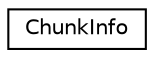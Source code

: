 digraph "Graphical Class Hierarchy"
{
  edge [fontname="Helvetica",fontsize="10",labelfontname="Helvetica",labelfontsize="10"];
  node [fontname="Helvetica",fontsize="10",shape=record];
  rankdir="LR";
  Node0 [label="ChunkInfo",height=0.2,width=0.4,color="black", fillcolor="white", style="filled",URL="$classkaldi_1_1nnet2_1_1ChunkInfo.html",tooltip="ChunkInfo is a class whose purpose is to describe the structure of matrices holding features..."];
}
